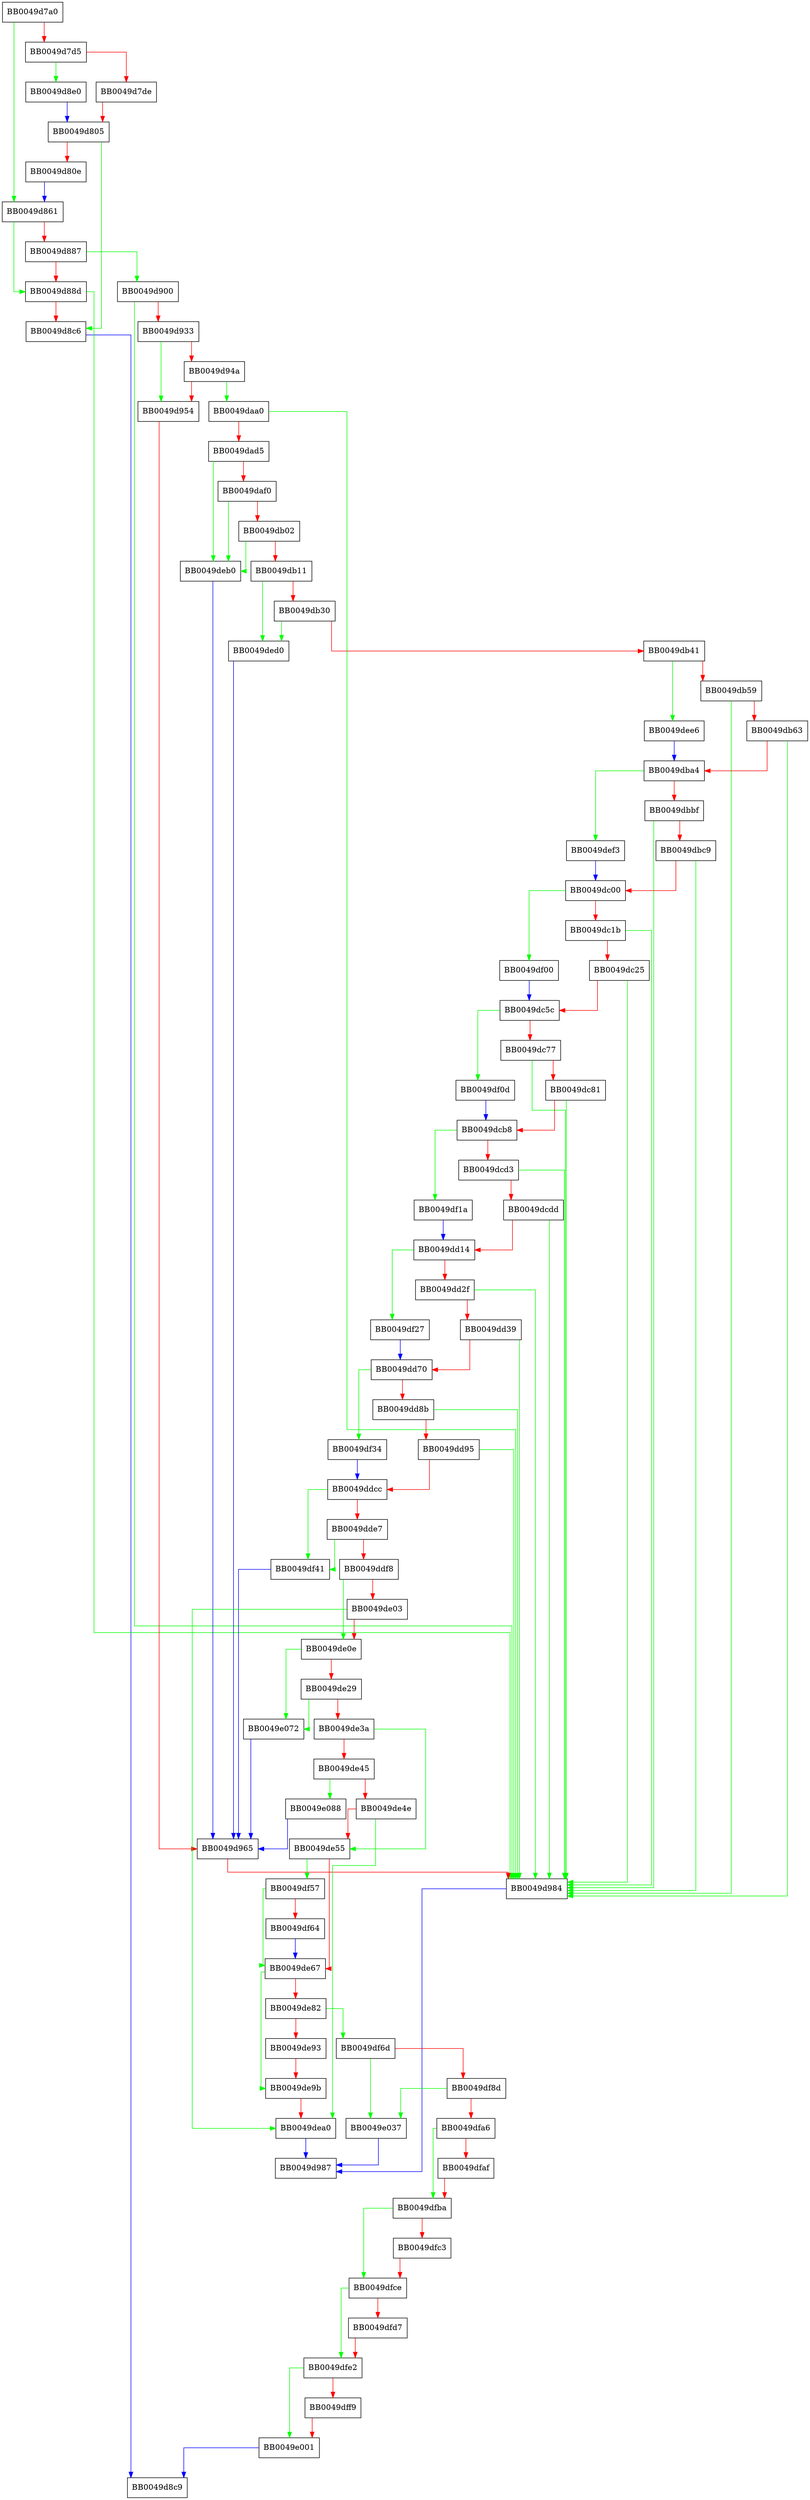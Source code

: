 digraph add_provider_sigalgs {
  node [shape="box"];
  graph [splines=ortho];
  BB0049d7a0 -> BB0049d861 [color="green"];
  BB0049d7a0 -> BB0049d7d5 [color="red"];
  BB0049d7d5 -> BB0049d8e0 [color="green"];
  BB0049d7d5 -> BB0049d7de [color="red"];
  BB0049d7de -> BB0049d805 [color="red"];
  BB0049d805 -> BB0049d8c6 [color="green"];
  BB0049d805 -> BB0049d80e [color="red"];
  BB0049d80e -> BB0049d861 [color="blue"];
  BB0049d861 -> BB0049d88d [color="green"];
  BB0049d861 -> BB0049d887 [color="red"];
  BB0049d887 -> BB0049d900 [color="green"];
  BB0049d887 -> BB0049d88d [color="red"];
  BB0049d88d -> BB0049d984 [color="green"];
  BB0049d88d -> BB0049d8c6 [color="red"];
  BB0049d8c6 -> BB0049d8c9 [color="blue"];
  BB0049d8e0 -> BB0049d805 [color="blue"];
  BB0049d900 -> BB0049d984 [color="green"];
  BB0049d900 -> BB0049d933 [color="red"];
  BB0049d933 -> BB0049d954 [color="green"];
  BB0049d933 -> BB0049d94a [color="red"];
  BB0049d94a -> BB0049daa0 [color="green"];
  BB0049d94a -> BB0049d954 [color="red"];
  BB0049d954 -> BB0049d965 [color="red"];
  BB0049d965 -> BB0049d984 [color="red"];
  BB0049d984 -> BB0049d987 [color="blue"];
  BB0049daa0 -> BB0049d984 [color="green"];
  BB0049daa0 -> BB0049dad5 [color="red"];
  BB0049dad5 -> BB0049deb0 [color="green"];
  BB0049dad5 -> BB0049daf0 [color="red"];
  BB0049daf0 -> BB0049deb0 [color="green"];
  BB0049daf0 -> BB0049db02 [color="red"];
  BB0049db02 -> BB0049deb0 [color="green"];
  BB0049db02 -> BB0049db11 [color="red"];
  BB0049db11 -> BB0049ded0 [color="green"];
  BB0049db11 -> BB0049db30 [color="red"];
  BB0049db30 -> BB0049ded0 [color="green"];
  BB0049db30 -> BB0049db41 [color="red"];
  BB0049db41 -> BB0049dee6 [color="green"];
  BB0049db41 -> BB0049db59 [color="red"];
  BB0049db59 -> BB0049d984 [color="green"];
  BB0049db59 -> BB0049db63 [color="red"];
  BB0049db63 -> BB0049d984 [color="green"];
  BB0049db63 -> BB0049dba4 [color="red"];
  BB0049dba4 -> BB0049def3 [color="green"];
  BB0049dba4 -> BB0049dbbf [color="red"];
  BB0049dbbf -> BB0049d984 [color="green"];
  BB0049dbbf -> BB0049dbc9 [color="red"];
  BB0049dbc9 -> BB0049d984 [color="green"];
  BB0049dbc9 -> BB0049dc00 [color="red"];
  BB0049dc00 -> BB0049df00 [color="green"];
  BB0049dc00 -> BB0049dc1b [color="red"];
  BB0049dc1b -> BB0049d984 [color="green"];
  BB0049dc1b -> BB0049dc25 [color="red"];
  BB0049dc25 -> BB0049d984 [color="green"];
  BB0049dc25 -> BB0049dc5c [color="red"];
  BB0049dc5c -> BB0049df0d [color="green"];
  BB0049dc5c -> BB0049dc77 [color="red"];
  BB0049dc77 -> BB0049d984 [color="green"];
  BB0049dc77 -> BB0049dc81 [color="red"];
  BB0049dc81 -> BB0049d984 [color="green"];
  BB0049dc81 -> BB0049dcb8 [color="red"];
  BB0049dcb8 -> BB0049df1a [color="green"];
  BB0049dcb8 -> BB0049dcd3 [color="red"];
  BB0049dcd3 -> BB0049d984 [color="green"];
  BB0049dcd3 -> BB0049dcdd [color="red"];
  BB0049dcdd -> BB0049d984 [color="green"];
  BB0049dcdd -> BB0049dd14 [color="red"];
  BB0049dd14 -> BB0049df27 [color="green"];
  BB0049dd14 -> BB0049dd2f [color="red"];
  BB0049dd2f -> BB0049d984 [color="green"];
  BB0049dd2f -> BB0049dd39 [color="red"];
  BB0049dd39 -> BB0049d984 [color="green"];
  BB0049dd39 -> BB0049dd70 [color="red"];
  BB0049dd70 -> BB0049df34 [color="green"];
  BB0049dd70 -> BB0049dd8b [color="red"];
  BB0049dd8b -> BB0049d984 [color="green"];
  BB0049dd8b -> BB0049dd95 [color="red"];
  BB0049dd95 -> BB0049d984 [color="green"];
  BB0049dd95 -> BB0049ddcc [color="red"];
  BB0049ddcc -> BB0049df41 [color="green"];
  BB0049ddcc -> BB0049dde7 [color="red"];
  BB0049dde7 -> BB0049df41 [color="green"];
  BB0049dde7 -> BB0049ddf8 [color="red"];
  BB0049ddf8 -> BB0049de0e [color="green"];
  BB0049ddf8 -> BB0049de03 [color="red"];
  BB0049de03 -> BB0049dea0 [color="green"];
  BB0049de03 -> BB0049de0e [color="red"];
  BB0049de0e -> BB0049e072 [color="green"];
  BB0049de0e -> BB0049de29 [color="red"];
  BB0049de29 -> BB0049e072 [color="green"];
  BB0049de29 -> BB0049de3a [color="red"];
  BB0049de3a -> BB0049de55 [color="green"];
  BB0049de3a -> BB0049de45 [color="red"];
  BB0049de45 -> BB0049e088 [color="green"];
  BB0049de45 -> BB0049de4e [color="red"];
  BB0049de4e -> BB0049dea0 [color="green"];
  BB0049de4e -> BB0049de55 [color="red"];
  BB0049de55 -> BB0049df57 [color="green"];
  BB0049de55 -> BB0049de67 [color="red"];
  BB0049de67 -> BB0049de9b [color="green"];
  BB0049de67 -> BB0049de82 [color="red"];
  BB0049de82 -> BB0049df6d [color="green"];
  BB0049de82 -> BB0049de93 [color="red"];
  BB0049de93 -> BB0049de9b [color="red"];
  BB0049de9b -> BB0049dea0 [color="red"];
  BB0049dea0 -> BB0049d987 [color="blue"];
  BB0049deb0 -> BB0049d965 [color="blue"];
  BB0049ded0 -> BB0049d965 [color="blue"];
  BB0049dee6 -> BB0049dba4 [color="blue"];
  BB0049def3 -> BB0049dc00 [color="blue"];
  BB0049df00 -> BB0049dc5c [color="blue"];
  BB0049df0d -> BB0049dcb8 [color="blue"];
  BB0049df1a -> BB0049dd14 [color="blue"];
  BB0049df27 -> BB0049dd70 [color="blue"];
  BB0049df34 -> BB0049ddcc [color="blue"];
  BB0049df41 -> BB0049d965 [color="blue"];
  BB0049df57 -> BB0049de67 [color="green"];
  BB0049df57 -> BB0049df64 [color="red"];
  BB0049df64 -> BB0049de67 [color="blue"];
  BB0049df6d -> BB0049e037 [color="green"];
  BB0049df6d -> BB0049df8d [color="red"];
  BB0049df8d -> BB0049e037 [color="green"];
  BB0049df8d -> BB0049dfa6 [color="red"];
  BB0049dfa6 -> BB0049dfba [color="green"];
  BB0049dfa6 -> BB0049dfaf [color="red"];
  BB0049dfaf -> BB0049dfba [color="red"];
  BB0049dfba -> BB0049dfce [color="green"];
  BB0049dfba -> BB0049dfc3 [color="red"];
  BB0049dfc3 -> BB0049dfce [color="red"];
  BB0049dfce -> BB0049dfe2 [color="green"];
  BB0049dfce -> BB0049dfd7 [color="red"];
  BB0049dfd7 -> BB0049dfe2 [color="red"];
  BB0049dfe2 -> BB0049e001 [color="green"];
  BB0049dfe2 -> BB0049dff9 [color="red"];
  BB0049dff9 -> BB0049e001 [color="red"];
  BB0049e001 -> BB0049d8c9 [color="blue"];
  BB0049e037 -> BB0049d987 [color="blue"];
  BB0049e072 -> BB0049d965 [color="blue"];
  BB0049e088 -> BB0049d965 [color="blue"];
}